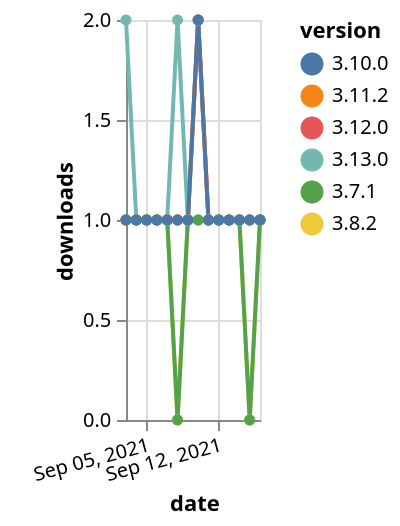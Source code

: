{"$schema": "https://vega.github.io/schema/vega-lite/v5.json", "description": "A simple bar chart with embedded data.", "data": {"values": [{"date": "2021-09-03", "total": 147, "delta": 1, "version": "3.11.2"}, {"date": "2021-09-04", "total": 148, "delta": 1, "version": "3.11.2"}, {"date": "2021-09-05", "total": 149, "delta": 1, "version": "3.11.2"}, {"date": "2021-09-06", "total": 150, "delta": 1, "version": "3.11.2"}, {"date": "2021-09-07", "total": 151, "delta": 1, "version": "3.11.2"}, {"date": "2021-09-08", "total": 152, "delta": 1, "version": "3.11.2"}, {"date": "2021-09-09", "total": 153, "delta": 1, "version": "3.11.2"}, {"date": "2021-09-10", "total": 155, "delta": 2, "version": "3.11.2"}, {"date": "2021-09-11", "total": 156, "delta": 1, "version": "3.11.2"}, {"date": "2021-09-12", "total": 157, "delta": 1, "version": "3.11.2"}, {"date": "2021-09-13", "total": 158, "delta": 1, "version": "3.11.2"}, {"date": "2021-09-14", "total": 159, "delta": 1, "version": "3.11.2"}, {"date": "2021-09-15", "total": 160, "delta": 1, "version": "3.11.2"}, {"date": "2021-09-16", "total": 161, "delta": 1, "version": "3.11.2"}, {"date": "2021-09-03", "total": 177, "delta": 1, "version": "3.8.2"}, {"date": "2021-09-04", "total": 178, "delta": 1, "version": "3.8.2"}, {"date": "2021-09-05", "total": 179, "delta": 1, "version": "3.8.2"}, {"date": "2021-09-06", "total": 180, "delta": 1, "version": "3.8.2"}, {"date": "2021-09-07", "total": 181, "delta": 1, "version": "3.8.2"}, {"date": "2021-09-08", "total": 181, "delta": 0, "version": "3.8.2"}, {"date": "2021-09-09", "total": 182, "delta": 1, "version": "3.8.2"}, {"date": "2021-09-10", "total": 184, "delta": 2, "version": "3.8.2"}, {"date": "2021-09-11", "total": 185, "delta": 1, "version": "3.8.2"}, {"date": "2021-09-12", "total": 186, "delta": 1, "version": "3.8.2"}, {"date": "2021-09-13", "total": 187, "delta": 1, "version": "3.8.2"}, {"date": "2021-09-14", "total": 188, "delta": 1, "version": "3.8.2"}, {"date": "2021-09-15", "total": 188, "delta": 0, "version": "3.8.2"}, {"date": "2021-09-16", "total": 189, "delta": 1, "version": "3.8.2"}, {"date": "2021-09-03", "total": 166, "delta": 1, "version": "3.12.0"}, {"date": "2021-09-04", "total": 167, "delta": 1, "version": "3.12.0"}, {"date": "2021-09-05", "total": 168, "delta": 1, "version": "3.12.0"}, {"date": "2021-09-06", "total": 169, "delta": 1, "version": "3.12.0"}, {"date": "2021-09-07", "total": 170, "delta": 1, "version": "3.12.0"}, {"date": "2021-09-08", "total": 171, "delta": 1, "version": "3.12.0"}, {"date": "2021-09-09", "total": 172, "delta": 1, "version": "3.12.0"}, {"date": "2021-09-10", "total": 174, "delta": 2, "version": "3.12.0"}, {"date": "2021-09-11", "total": 175, "delta": 1, "version": "3.12.0"}, {"date": "2021-09-12", "total": 176, "delta": 1, "version": "3.12.0"}, {"date": "2021-09-13", "total": 177, "delta": 1, "version": "3.12.0"}, {"date": "2021-09-14", "total": 178, "delta": 1, "version": "3.12.0"}, {"date": "2021-09-15", "total": 179, "delta": 1, "version": "3.12.0"}, {"date": "2021-09-16", "total": 180, "delta": 1, "version": "3.12.0"}, {"date": "2021-09-03", "total": 117, "delta": 2, "version": "3.13.0"}, {"date": "2021-09-04", "total": 118, "delta": 1, "version": "3.13.0"}, {"date": "2021-09-05", "total": 119, "delta": 1, "version": "3.13.0"}, {"date": "2021-09-06", "total": 120, "delta": 1, "version": "3.13.0"}, {"date": "2021-09-07", "total": 121, "delta": 1, "version": "3.13.0"}, {"date": "2021-09-08", "total": 123, "delta": 2, "version": "3.13.0"}, {"date": "2021-09-09", "total": 124, "delta": 1, "version": "3.13.0"}, {"date": "2021-09-10", "total": 125, "delta": 1, "version": "3.13.0"}, {"date": "2021-09-11", "total": 126, "delta": 1, "version": "3.13.0"}, {"date": "2021-09-12", "total": 127, "delta": 1, "version": "3.13.0"}, {"date": "2021-09-13", "total": 128, "delta": 1, "version": "3.13.0"}, {"date": "2021-09-14", "total": 129, "delta": 1, "version": "3.13.0"}, {"date": "2021-09-15", "total": 130, "delta": 1, "version": "3.13.0"}, {"date": "2021-09-16", "total": 131, "delta": 1, "version": "3.13.0"}, {"date": "2021-09-03", "total": 212, "delta": 1, "version": "3.7.1"}, {"date": "2021-09-04", "total": 213, "delta": 1, "version": "3.7.1"}, {"date": "2021-09-05", "total": 214, "delta": 1, "version": "3.7.1"}, {"date": "2021-09-06", "total": 215, "delta": 1, "version": "3.7.1"}, {"date": "2021-09-07", "total": 216, "delta": 1, "version": "3.7.1"}, {"date": "2021-09-08", "total": 216, "delta": 0, "version": "3.7.1"}, {"date": "2021-09-09", "total": 217, "delta": 1, "version": "3.7.1"}, {"date": "2021-09-10", "total": 218, "delta": 1, "version": "3.7.1"}, {"date": "2021-09-11", "total": 219, "delta": 1, "version": "3.7.1"}, {"date": "2021-09-12", "total": 220, "delta": 1, "version": "3.7.1"}, {"date": "2021-09-13", "total": 221, "delta": 1, "version": "3.7.1"}, {"date": "2021-09-14", "total": 222, "delta": 1, "version": "3.7.1"}, {"date": "2021-09-15", "total": 222, "delta": 0, "version": "3.7.1"}, {"date": "2021-09-16", "total": 223, "delta": 1, "version": "3.7.1"}, {"date": "2021-09-03", "total": 168, "delta": 1, "version": "3.10.0"}, {"date": "2021-09-04", "total": 169, "delta": 1, "version": "3.10.0"}, {"date": "2021-09-05", "total": 170, "delta": 1, "version": "3.10.0"}, {"date": "2021-09-06", "total": 171, "delta": 1, "version": "3.10.0"}, {"date": "2021-09-07", "total": 172, "delta": 1, "version": "3.10.0"}, {"date": "2021-09-08", "total": 173, "delta": 1, "version": "3.10.0"}, {"date": "2021-09-09", "total": 174, "delta": 1, "version": "3.10.0"}, {"date": "2021-09-10", "total": 176, "delta": 2, "version": "3.10.0"}, {"date": "2021-09-11", "total": 177, "delta": 1, "version": "3.10.0"}, {"date": "2021-09-12", "total": 178, "delta": 1, "version": "3.10.0"}, {"date": "2021-09-13", "total": 179, "delta": 1, "version": "3.10.0"}, {"date": "2021-09-14", "total": 180, "delta": 1, "version": "3.10.0"}, {"date": "2021-09-15", "total": 181, "delta": 1, "version": "3.10.0"}, {"date": "2021-09-16", "total": 182, "delta": 1, "version": "3.10.0"}]}, "width": "container", "mark": {"type": "line", "point": {"filled": true}}, "encoding": {"x": {"field": "date", "type": "temporal", "timeUnit": "yearmonthdate", "title": "date", "axis": {"labelAngle": -15}}, "y": {"field": "delta", "type": "quantitative", "title": "downloads"}, "color": {"field": "version", "type": "nominal"}, "tooltip": {"field": "delta"}}}